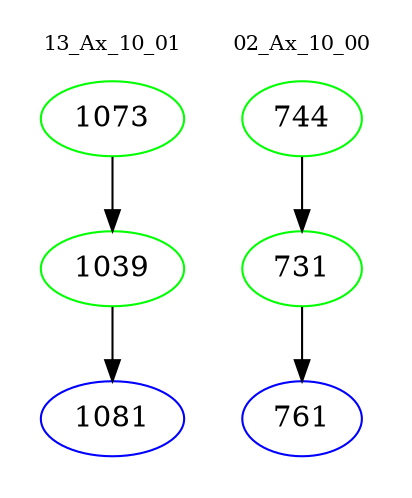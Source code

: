 digraph{
subgraph cluster_0 {
color = white
label = "13_Ax_10_01";
fontsize=10;
T0_1073 [label="1073", color="green"]
T0_1073 -> T0_1039 [color="black"]
T0_1039 [label="1039", color="green"]
T0_1039 -> T0_1081 [color="black"]
T0_1081 [label="1081", color="blue"]
}
subgraph cluster_1 {
color = white
label = "02_Ax_10_00";
fontsize=10;
T1_744 [label="744", color="green"]
T1_744 -> T1_731 [color="black"]
T1_731 [label="731", color="green"]
T1_731 -> T1_761 [color="black"]
T1_761 [label="761", color="blue"]
}
}
